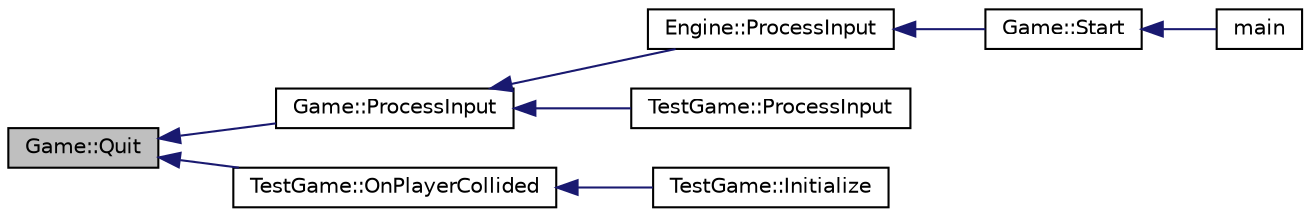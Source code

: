 digraph "Game::Quit"
{
  edge [fontname="Helvetica",fontsize="10",labelfontname="Helvetica",labelfontsize="10"];
  node [fontname="Helvetica",fontsize="10",shape=record];
  rankdir="LR";
  Node1 [label="Game::Quit",height=0.2,width=0.4,color="black", fillcolor="grey75", style="filled", fontcolor="black"];
  Node1 -> Node2 [dir="back",color="midnightblue",fontsize="10",style="solid",fontname="Helvetica"];
  Node2 [label="Game::ProcessInput",height=0.2,width=0.4,color="black", fillcolor="white", style="filled",URL="$class_game.html#afe6641298482cc363efe6bcb5b21f3d8"];
  Node2 -> Node3 [dir="back",color="midnightblue",fontsize="10",style="solid",fontname="Helvetica"];
  Node3 [label="Engine::ProcessInput",height=0.2,width=0.4,color="black", fillcolor="white", style="filled",URL="$class_engine.html#ab68d0f3a90f84bec81d2de30cef77d58"];
  Node3 -> Node4 [dir="back",color="midnightblue",fontsize="10",style="solid",fontname="Helvetica"];
  Node4 [label="Game::Start",height=0.2,width=0.4,color="black", fillcolor="white", style="filled",URL="$class_game.html#adb05b20574551a26f8cf1dc664782790"];
  Node4 -> Node5 [dir="back",color="midnightblue",fontsize="10",style="solid",fontname="Helvetica"];
  Node5 [label="main",height=0.2,width=0.4,color="black", fillcolor="white", style="filled",URL="$_main_8cpp.html#a700a0caa5b70a06d1064e576f9f3cf65"];
  Node2 -> Node6 [dir="back",color="midnightblue",fontsize="10",style="solid",fontname="Helvetica"];
  Node6 [label="TestGame::ProcessInput",height=0.2,width=0.4,color="black", fillcolor="white", style="filled",URL="$class_test_game.html#a9d13a99a0edf232dde8407fb2146c88a"];
  Node1 -> Node7 [dir="back",color="midnightblue",fontsize="10",style="solid",fontname="Helvetica"];
  Node7 [label="TestGame::OnPlayerCollided",height=0.2,width=0.4,color="black", fillcolor="white", style="filled",URL="$class_test_game.html#a0ef8111957ca9329fe2f8782a5cb3dce"];
  Node7 -> Node8 [dir="back",color="midnightblue",fontsize="10",style="solid",fontname="Helvetica"];
  Node8 [label="TestGame::Initialize",height=0.2,width=0.4,color="black", fillcolor="white", style="filled",URL="$class_test_game.html#a19acea3851ab7bfe1980350ca8aeeb43"];
}
